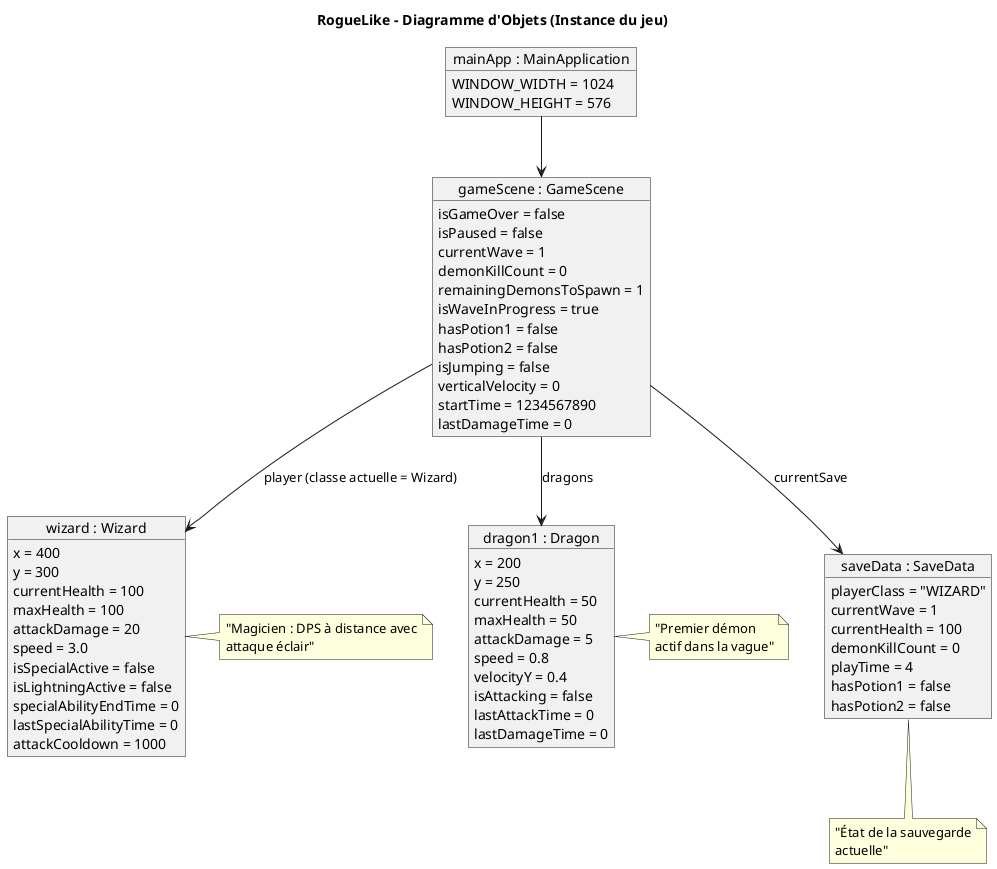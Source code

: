 @startuml
'https://plantuml.com/object-diagram

title RogueLike - Diagramme d'Objets (Instance du jeu)

object "mainApp : MainApplication" as mainApp {
  WINDOW_WIDTH = 1024
  WINDOW_HEIGHT = 576
}

object "gameScene : GameScene" as gameScene {
  isGameOver = false
  isPaused = false
  currentWave = 1
  demonKillCount = 0
  remainingDemonsToSpawn = 1
  isWaveInProgress = true
  hasPotion1 = false
  hasPotion2 = false
  isJumping = false
  verticalVelocity = 0
  startTime = 1234567890
  lastDamageTime = 0
}

object "wizard : Wizard" as wizard {
  x = 400
  y = 300
  currentHealth = 100
  maxHealth = 100
  attackDamage = 20
  speed = 3.0
  isSpecialActive = false
  isLightningActive = false
  specialAbilityEndTime = 0
  lastSpecialAbilityTime = 0
  attackCooldown = 1000
}

object "dragon1 : Dragon" as dragon1 {
  x = 200
  y = 250
  currentHealth = 50
  maxHealth = 50
  attackDamage = 5
  speed = 0.8
  velocityY = 0.4
  isAttacking = false
  lastAttackTime = 0
  lastDamageTime = 0
}

object "saveData : SaveData" as saveData {
  playerClass = "WIZARD"
  currentWave = 1
  currentHealth = 100
  demonKillCount = 0
  playTime = 4
  hasPotion1 = false
  hasPotion2 = false
}

mainApp --> gameScene
gameScene --> wizard : "player (classe actuelle = Wizard)"
gameScene --> dragon1 : dragons
gameScene --> saveData : currentSave

note right of wizard : "Magicien : DPS à distance avec\nattaque éclair"
note right of dragon1 : "Premier démon\nactif dans la vague"
note bottom of saveData : "État de la sauvegarde\nactuelle"

@enduml
